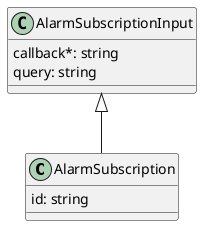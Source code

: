 @startuml alarmNotificationModel

class AlarmSubscription {

    id: string
}
AlarmSubscriptionInput <|-- AlarmSubscription



class AlarmSubscriptionInput {

    callback*: string
    query: string
}


@enduml